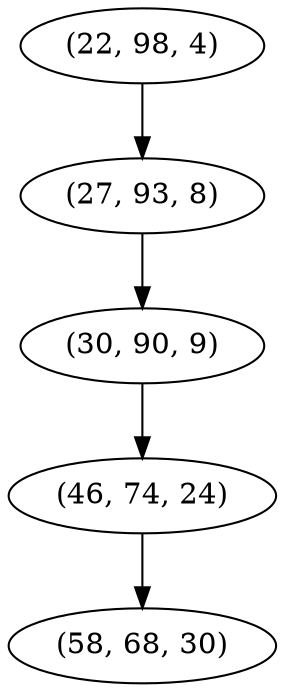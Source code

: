 digraph tree {
    "(22, 98, 4)";
    "(27, 93, 8)";
    "(30, 90, 9)";
    "(46, 74, 24)";
    "(58, 68, 30)";
    "(22, 98, 4)" -> "(27, 93, 8)";
    "(27, 93, 8)" -> "(30, 90, 9)";
    "(30, 90, 9)" -> "(46, 74, 24)";
    "(46, 74, 24)" -> "(58, 68, 30)";
}
